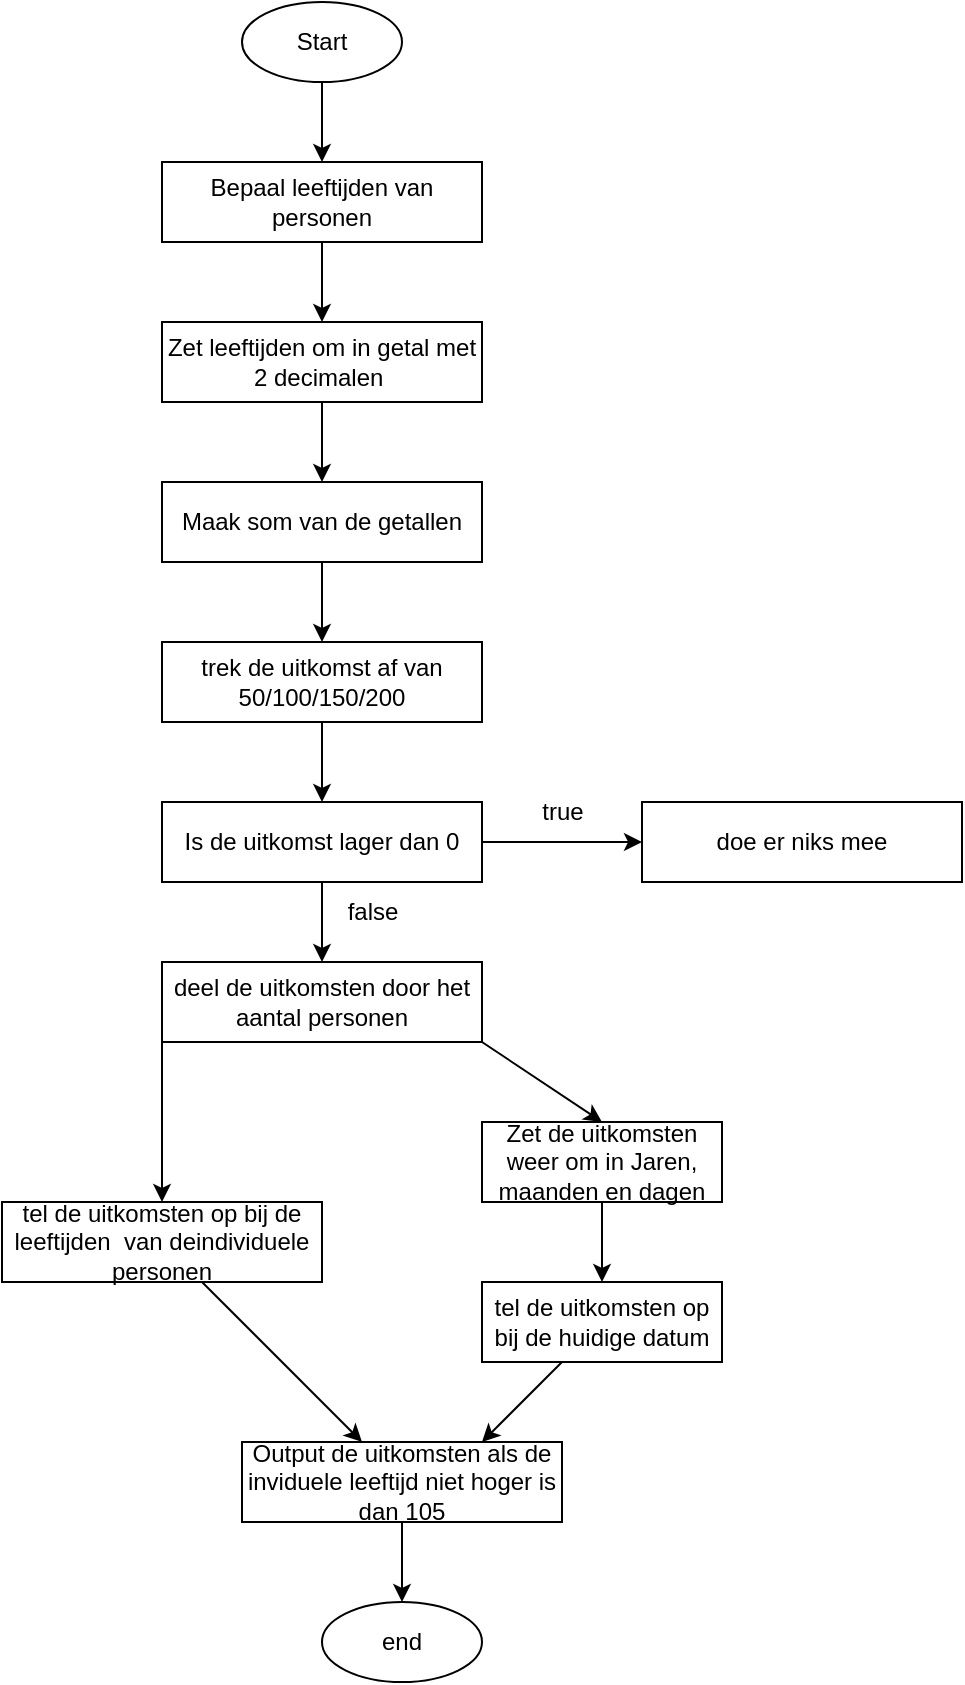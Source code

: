 <mxfile>
    <diagram id="1Ag5mJh6UvHbYre-5kqz" name="Page-1">
        <mxGraphModel dx="880" dy="668" grid="1" gridSize="10" guides="1" tooltips="1" connect="1" arrows="1" fold="1" page="1" pageScale="1" pageWidth="850" pageHeight="1100" background="none" math="0" shadow="0">
            <root>
                <mxCell id="0"/>
                <mxCell id="1" parent="0"/>
                <mxCell id="2" value="Start&lt;br&gt;" style="ellipse;whiteSpace=wrap;html=1;" vertex="1" parent="1">
                    <mxGeometry x="320" y="40" width="80" height="40" as="geometry"/>
                </mxCell>
                <mxCell id="3" value="" style="endArrow=classic;html=1;exitX=0.5;exitY=1;exitDx=0;exitDy=0;" edge="1" parent="1" source="2">
                    <mxGeometry width="50" height="50" relative="1" as="geometry">
                        <mxPoint x="400" y="330" as="sourcePoint"/>
                        <mxPoint x="360" y="120" as="targetPoint"/>
                    </mxGeometry>
                </mxCell>
                <mxCell id="7" style="edgeStyle=none;html=1;entryX=0.5;entryY=0;entryDx=0;entryDy=0;" edge="1" parent="1" source="5">
                    <mxGeometry relative="1" as="geometry">
                        <mxPoint x="360" y="200" as="targetPoint"/>
                    </mxGeometry>
                </mxCell>
                <mxCell id="5" value="Bepaal leeftijden van personen" style="rounded=0;whiteSpace=wrap;html=1;" vertex="1" parent="1">
                    <mxGeometry x="280" y="120" width="160" height="40" as="geometry"/>
                </mxCell>
                <mxCell id="11" style="edgeStyle=none;html=1;" edge="1" parent="1" source="8" target="10">
                    <mxGeometry relative="1" as="geometry"/>
                </mxCell>
                <mxCell id="8" value="Zet leeftijden om in getal met 2 decimalen&amp;nbsp;" style="rounded=0;whiteSpace=wrap;html=1;" vertex="1" parent="1">
                    <mxGeometry x="280" y="200" width="160" height="40" as="geometry"/>
                </mxCell>
                <mxCell id="13" style="edgeStyle=none;html=1;entryX=0.5;entryY=0;entryDx=0;entryDy=0;" edge="1" parent="1" source="10" target="12">
                    <mxGeometry relative="1" as="geometry"/>
                </mxCell>
                <mxCell id="10" value="Maak som van de getallen" style="rounded=0;whiteSpace=wrap;html=1;" vertex="1" parent="1">
                    <mxGeometry x="280" y="280" width="160" height="40" as="geometry"/>
                </mxCell>
                <mxCell id="14" style="edgeStyle=none;html=1;" edge="1" parent="1" source="12">
                    <mxGeometry relative="1" as="geometry">
                        <mxPoint x="360" y="440" as="targetPoint"/>
                    </mxGeometry>
                </mxCell>
                <mxCell id="12" value="trek de uitkomst af van&lt;br&gt;50/100/150/200" style="rounded=0;whiteSpace=wrap;html=1;" vertex="1" parent="1">
                    <mxGeometry x="280" y="360" width="160" height="40" as="geometry"/>
                </mxCell>
                <mxCell id="21" style="edgeStyle=none;html=1;entryX=0.5;entryY=0;entryDx=0;entryDy=0;" edge="1" parent="1" source="15" target="20">
                    <mxGeometry relative="1" as="geometry"/>
                </mxCell>
                <mxCell id="15" value="Is de uitkomst lager dan 0" style="rounded=0;whiteSpace=wrap;html=1;" vertex="1" parent="1">
                    <mxGeometry x="280" y="440" width="160" height="40" as="geometry"/>
                </mxCell>
                <mxCell id="17" value="doe er niks mee" style="rounded=0;whiteSpace=wrap;html=1;" vertex="1" parent="1">
                    <mxGeometry x="520" y="440" width="160" height="40" as="geometry"/>
                </mxCell>
                <mxCell id="18" value="" style="endArrow=classic;html=1;exitX=1;exitY=0.5;exitDx=0;exitDy=0;entryX=0;entryY=0.5;entryDx=0;entryDy=0;" edge="1" parent="1" source="15" target="17">
                    <mxGeometry width="50" height="50" relative="1" as="geometry">
                        <mxPoint x="540" y="400" as="sourcePoint"/>
                        <mxPoint x="590" y="350" as="targetPoint"/>
                    </mxGeometry>
                </mxCell>
                <mxCell id="19" value="true" style="text;html=1;align=center;verticalAlign=middle;resizable=0;points=[];autosize=1;strokeColor=none;fillColor=none;" vertex="1" parent="1">
                    <mxGeometry x="460" y="430" width="40" height="30" as="geometry"/>
                </mxCell>
                <mxCell id="20" value="deel de uitkomsten door het aantal personen" style="rounded=0;whiteSpace=wrap;html=1;" vertex="1" parent="1">
                    <mxGeometry x="280" y="520" width="160" height="40" as="geometry"/>
                </mxCell>
                <mxCell id="38" style="edgeStyle=none;html=1;" edge="1" parent="1" source="23" target="39">
                    <mxGeometry relative="1" as="geometry">
                        <mxPoint x="280" y="720" as="targetPoint"/>
                    </mxGeometry>
                </mxCell>
                <mxCell id="23" value="tel de uitkomsten op bij de leeftijden&amp;nbsp; van deindividuele personen" style="rounded=0;whiteSpace=wrap;html=1;" vertex="1" parent="1">
                    <mxGeometry x="200" y="640" width="160" height="40" as="geometry"/>
                </mxCell>
                <mxCell id="24" value="false" style="text;html=1;align=center;verticalAlign=middle;resizable=0;points=[];autosize=1;strokeColor=none;fillColor=none;" vertex="1" parent="1">
                    <mxGeometry x="360" y="480" width="50" height="30" as="geometry"/>
                </mxCell>
                <mxCell id="31" value="" style="endArrow=classic;html=1;exitX=0;exitY=1;exitDx=0;exitDy=0;" edge="1" parent="1" source="20" target="23">
                    <mxGeometry width="50" height="50" relative="1" as="geometry">
                        <mxPoint x="440" y="490" as="sourcePoint"/>
                        <mxPoint x="490" y="440" as="targetPoint"/>
                    </mxGeometry>
                </mxCell>
                <mxCell id="32" value="" style="endArrow=classic;html=1;exitX=1;exitY=1;exitDx=0;exitDy=0;entryX=0.5;entryY=0;entryDx=0;entryDy=0;" edge="1" parent="1" source="20" target="33">
                    <mxGeometry width="50" height="50" relative="1" as="geometry">
                        <mxPoint x="440" y="490" as="sourcePoint"/>
                        <mxPoint x="480" y="600" as="targetPoint"/>
                    </mxGeometry>
                </mxCell>
                <mxCell id="34" style="edgeStyle=none;html=1;" edge="1" parent="1" source="33">
                    <mxGeometry relative="1" as="geometry">
                        <mxPoint x="500" y="680" as="targetPoint"/>
                    </mxGeometry>
                </mxCell>
                <mxCell id="33" value="Zet de uitkomsten weer om in Jaren, maanden en dagen" style="rounded=0;whiteSpace=wrap;html=1;" vertex="1" parent="1">
                    <mxGeometry x="440" y="600" width="120" height="40" as="geometry"/>
                </mxCell>
                <mxCell id="40" style="edgeStyle=none;html=1;entryX=0.75;entryY=0;entryDx=0;entryDy=0;" edge="1" parent="1" source="35" target="39">
                    <mxGeometry relative="1" as="geometry"/>
                </mxCell>
                <mxCell id="35" value="tel de uitkomsten op bij de huidige datum" style="rounded=0;whiteSpace=wrap;html=1;" vertex="1" parent="1">
                    <mxGeometry x="440" y="680" width="120" height="40" as="geometry"/>
                </mxCell>
                <mxCell id="42" style="edgeStyle=none;html=1;entryX=0.5;entryY=0;entryDx=0;entryDy=0;" edge="1" parent="1" source="39" target="41">
                    <mxGeometry relative="1" as="geometry"/>
                </mxCell>
                <mxCell id="39" value="Output de uitkomsten als de inviduele leeftijd niet hoger is dan 105" style="rounded=0;whiteSpace=wrap;html=1;" vertex="1" parent="1">
                    <mxGeometry x="320" y="760" width="160" height="40" as="geometry"/>
                </mxCell>
                <mxCell id="41" value="end" style="ellipse;whiteSpace=wrap;html=1;" vertex="1" parent="1">
                    <mxGeometry x="360" y="840" width="80" height="40" as="geometry"/>
                </mxCell>
            </root>
        </mxGraphModel>
    </diagram>
</mxfile>